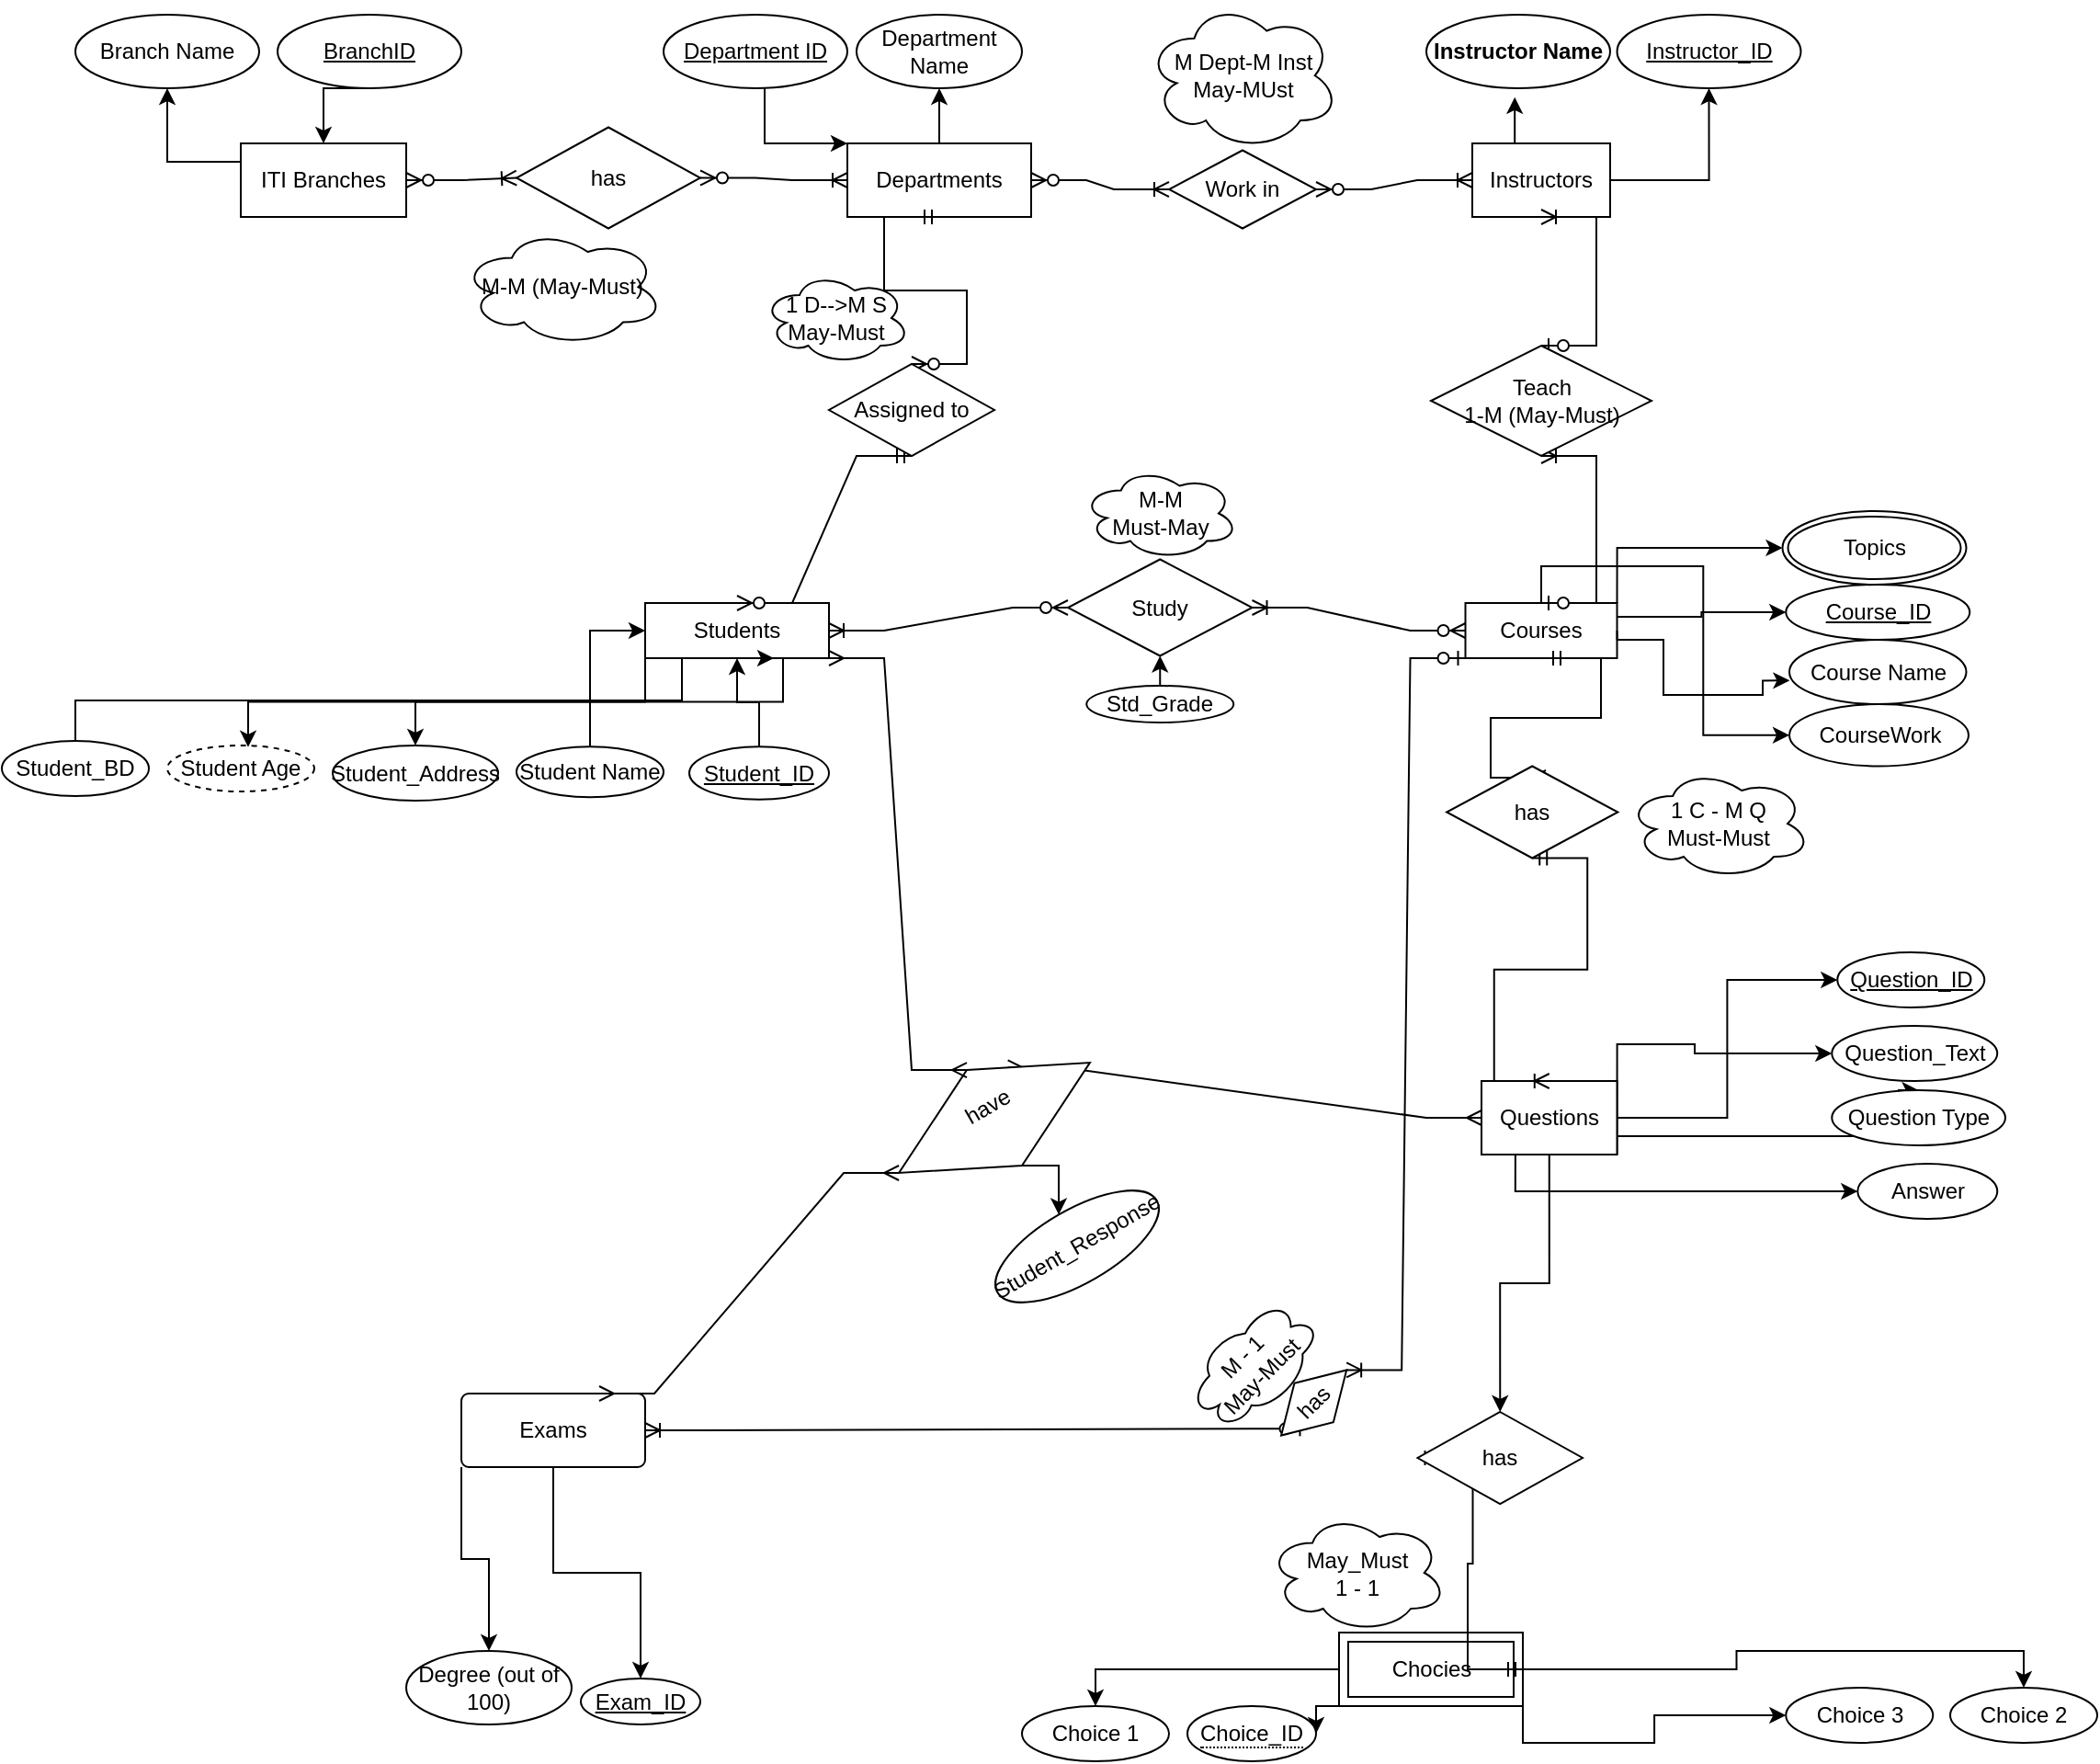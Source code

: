 <mxfile version="23.1.5" type="device">
  <diagram id="C5RBs43oDa-KdzZeNtuy" name="Page-1">
    <mxGraphModel dx="1969" dy="993" grid="1" gridSize="10" guides="1" tooltips="1" connect="1" arrows="1" fold="1" page="1" pageScale="1" pageWidth="827" pageHeight="1169" math="0" shadow="0">
      <root>
        <mxCell id="WIyWlLk6GJQsqaUBKTNV-0" />
        <mxCell id="WIyWlLk6GJQsqaUBKTNV-1" parent="WIyWlLk6GJQsqaUBKTNV-0" />
        <mxCell id="fqRmJWQtiJOdLbfQ_6kI-15" style="edgeStyle=orthogonalEdgeStyle;rounded=0;orthogonalLoop=1;jettySize=auto;html=1;exitX=0;exitY=0.25;exitDx=0;exitDy=0;entryX=0.5;entryY=1;entryDx=0;entryDy=0;" parent="WIyWlLk6GJQsqaUBKTNV-1" source="fqRmJWQtiJOdLbfQ_6kI-0" target="fqRmJWQtiJOdLbfQ_6kI-10" edge="1">
          <mxGeometry relative="1" as="geometry" />
        </mxCell>
        <mxCell id="fqRmJWQtiJOdLbfQ_6kI-0" value="ITI Branches" style="whiteSpace=wrap;html=1;align=center;" parent="WIyWlLk6GJQsqaUBKTNV-1" vertex="1">
          <mxGeometry x="130" y="280" width="90" height="40" as="geometry" />
        </mxCell>
        <mxCell id="fqRmJWQtiJOdLbfQ_6kI-41" style="edgeStyle=orthogonalEdgeStyle;rounded=0;orthogonalLoop=1;jettySize=auto;html=1;exitX=1;exitY=0.5;exitDx=0;exitDy=0;entryX=0.5;entryY=1;entryDx=0;entryDy=0;" parent="WIyWlLk6GJQsqaUBKTNV-1" source="fqRmJWQtiJOdLbfQ_6kI-2" target="fqRmJWQtiJOdLbfQ_6kI-35" edge="1">
          <mxGeometry relative="1" as="geometry" />
        </mxCell>
        <mxCell id="fqRmJWQtiJOdLbfQ_6kI-2" value="Instructors" style="whiteSpace=wrap;html=1;align=center;" parent="WIyWlLk6GJQsqaUBKTNV-1" vertex="1">
          <mxGeometry x="800" y="280" width="75" height="40" as="geometry" />
        </mxCell>
        <mxCell id="yrRRdTn7mloh2SaLwdPU-28" style="edgeStyle=orthogonalEdgeStyle;rounded=0;orthogonalLoop=1;jettySize=auto;html=1;exitX=0;exitY=1;exitDx=0;exitDy=0;entryX=0.5;entryY=0;entryDx=0;entryDy=0;" parent="WIyWlLk6GJQsqaUBKTNV-1" source="fqRmJWQtiJOdLbfQ_6kI-3" target="yrRRdTn7mloh2SaLwdPU-26" edge="1">
          <mxGeometry relative="1" as="geometry" />
        </mxCell>
        <mxCell id="fqRmJWQtiJOdLbfQ_6kI-3" value="Students" style="whiteSpace=wrap;html=1;align=center;" parent="WIyWlLk6GJQsqaUBKTNV-1" vertex="1">
          <mxGeometry x="350" y="530" width="100" height="30" as="geometry" />
        </mxCell>
        <mxCell id="fqRmJWQtiJOdLbfQ_6kI-19" style="edgeStyle=orthogonalEdgeStyle;rounded=0;orthogonalLoop=1;jettySize=auto;html=1;exitX=0.5;exitY=0;exitDx=0;exitDy=0;entryX=0.5;entryY=1;entryDx=0;entryDy=0;" parent="WIyWlLk6GJQsqaUBKTNV-1" source="fqRmJWQtiJOdLbfQ_6kI-4" target="fqRmJWQtiJOdLbfQ_6kI-7" edge="1">
          <mxGeometry relative="1" as="geometry" />
        </mxCell>
        <mxCell id="fqRmJWQtiJOdLbfQ_6kI-4" value="Departments" style="whiteSpace=wrap;html=1;align=center;" parent="WIyWlLk6GJQsqaUBKTNV-1" vertex="1">
          <mxGeometry x="460" y="280" width="100" height="40" as="geometry" />
        </mxCell>
        <mxCell id="yrRRdTn7mloh2SaLwdPU-29" style="edgeStyle=orthogonalEdgeStyle;rounded=0;orthogonalLoop=1;jettySize=auto;html=1;exitX=0.5;exitY=1;exitDx=0;exitDy=0;entryX=0.5;entryY=0;entryDx=0;entryDy=0;" parent="WIyWlLk6GJQsqaUBKTNV-1" source="fqRmJWQtiJOdLbfQ_6kI-5" target="fqRmJWQtiJOdLbfQ_6kI-0" edge="1">
          <mxGeometry relative="1" as="geometry" />
        </mxCell>
        <mxCell id="fqRmJWQtiJOdLbfQ_6kI-5" value="BranchID" style="ellipse;whiteSpace=wrap;html=1;align=center;fontStyle=4;" parent="WIyWlLk6GJQsqaUBKTNV-1" vertex="1">
          <mxGeometry x="150" y="210" width="100" height="40" as="geometry" />
        </mxCell>
        <mxCell id="fqRmJWQtiJOdLbfQ_6kI-7" value="Department Name" style="ellipse;whiteSpace=wrap;html=1;align=center;" parent="WIyWlLk6GJQsqaUBKTNV-1" vertex="1">
          <mxGeometry x="465" y="210" width="90" height="40" as="geometry" />
        </mxCell>
        <mxCell id="fqRmJWQtiJOdLbfQ_6kI-10" value="Branch Name" style="ellipse;whiteSpace=wrap;html=1;align=center;" parent="WIyWlLk6GJQsqaUBKTNV-1" vertex="1">
          <mxGeometry x="40" y="210" width="100" height="40" as="geometry" />
        </mxCell>
        <mxCell id="fqRmJWQtiJOdLbfQ_6kI-24" value="" style="edgeStyle=orthogonalEdgeStyle;rounded=0;orthogonalLoop=1;jettySize=auto;html=1;" parent="WIyWlLk6GJQsqaUBKTNV-1" source="fqRmJWQtiJOdLbfQ_6kI-22" target="fqRmJWQtiJOdLbfQ_6kI-4" edge="1">
          <mxGeometry relative="1" as="geometry">
            <Array as="points">
              <mxPoint x="415" y="280" />
            </Array>
          </mxGeometry>
        </mxCell>
        <mxCell id="fqRmJWQtiJOdLbfQ_6kI-22" value="Department ID" style="ellipse;whiteSpace=wrap;html=1;align=center;fontStyle=4;" parent="WIyWlLk6GJQsqaUBKTNV-1" vertex="1">
          <mxGeometry x="360" y="210" width="100" height="40" as="geometry" />
        </mxCell>
        <mxCell id="fqRmJWQtiJOdLbfQ_6kI-33" value="" style="edgeStyle=entityRelationEdgeStyle;fontSize=12;html=1;endArrow=ERoneToMany;startArrow=ERzeroToMany;rounded=0;entryX=0;entryY=0.5;entryDx=0;entryDy=0;exitX=1;exitY=0.5;exitDx=0;exitDy=0;" parent="WIyWlLk6GJQsqaUBKTNV-1" source="fqRmJWQtiJOdLbfQ_6kI-31" target="fqRmJWQtiJOdLbfQ_6kI-4" edge="1">
          <mxGeometry width="100" height="100" relative="1" as="geometry">
            <mxPoint x="230" y="340" as="sourcePoint" />
            <mxPoint x="330" y="240" as="targetPoint" />
            <Array as="points">
              <mxPoint x="240" y="290" />
              <mxPoint x="260" y="280" />
              <mxPoint x="330" y="270" />
              <mxPoint x="280" y="260" />
            </Array>
          </mxGeometry>
        </mxCell>
        <mxCell id="fqRmJWQtiJOdLbfQ_6kI-34" value="" style="edgeStyle=entityRelationEdgeStyle;fontSize=12;html=1;endArrow=ERoneToMany;startArrow=ERzeroToMany;rounded=0;entryX=0;entryY=0.5;entryDx=0;entryDy=0;exitX=1;exitY=0.5;exitDx=0;exitDy=0;" parent="WIyWlLk6GJQsqaUBKTNV-1" source="fqRmJWQtiJOdLbfQ_6kI-0" target="fqRmJWQtiJOdLbfQ_6kI-31" edge="1">
          <mxGeometry width="100" height="100" relative="1" as="geometry">
            <mxPoint x="220" y="300" as="sourcePoint" />
            <mxPoint x="460" y="300" as="targetPoint" />
            <Array as="points" />
          </mxGeometry>
        </mxCell>
        <mxCell id="fqRmJWQtiJOdLbfQ_6kI-31" value="has" style="shape=rhombus;perimeter=rhombusPerimeter;whiteSpace=wrap;html=1;align=center;" parent="WIyWlLk6GJQsqaUBKTNV-1" vertex="1">
          <mxGeometry x="280" y="271.25" width="100" height="55" as="geometry" />
        </mxCell>
        <mxCell id="fqRmJWQtiJOdLbfQ_6kI-35" value="Instructor_ID" style="ellipse;whiteSpace=wrap;html=1;align=center;fontStyle=4;" parent="WIyWlLk6GJQsqaUBKTNV-1" vertex="1">
          <mxGeometry x="878.75" y="210" width="100" height="40" as="geometry" />
        </mxCell>
        <mxCell id="fqRmJWQtiJOdLbfQ_6kI-39" value="Instructor Name" style="ellipse;whiteSpace=wrap;html=1;align=center;fontStyle=1" parent="WIyWlLk6GJQsqaUBKTNV-1" vertex="1">
          <mxGeometry x="775" y="210" width="100" height="40" as="geometry" />
        </mxCell>
        <mxCell id="fqRmJWQtiJOdLbfQ_6kI-40" style="edgeStyle=orthogonalEdgeStyle;rounded=0;orthogonalLoop=1;jettySize=auto;html=1;exitX=0.5;exitY=0;exitDx=0;exitDy=0;entryX=0.481;entryY=1.122;entryDx=0;entryDy=0;entryPerimeter=0;" parent="WIyWlLk6GJQsqaUBKTNV-1" source="fqRmJWQtiJOdLbfQ_6kI-2" target="fqRmJWQtiJOdLbfQ_6kI-39" edge="1">
          <mxGeometry relative="1" as="geometry" />
        </mxCell>
        <mxCell id="fqRmJWQtiJOdLbfQ_6kI-114" style="edgeStyle=orthogonalEdgeStyle;rounded=0;orthogonalLoop=1;jettySize=auto;html=1;exitX=1;exitY=0.25;exitDx=0;exitDy=0;entryX=0;entryY=0.5;entryDx=0;entryDy=0;" parent="WIyWlLk6GJQsqaUBKTNV-1" source="fqRmJWQtiJOdLbfQ_6kI-48" target="fqRmJWQtiJOdLbfQ_6kI-49" edge="1">
          <mxGeometry relative="1" as="geometry" />
        </mxCell>
        <mxCell id="yrRRdTn7mloh2SaLwdPU-23" style="edgeStyle=orthogonalEdgeStyle;rounded=0;orthogonalLoop=1;jettySize=auto;html=1;exitX=1;exitY=0;exitDx=0;exitDy=0;entryX=0;entryY=0.5;entryDx=0;entryDy=0;" parent="WIyWlLk6GJQsqaUBKTNV-1" source="fqRmJWQtiJOdLbfQ_6kI-48" target="yrRRdTn7mloh2SaLwdPU-22" edge="1">
          <mxGeometry relative="1" as="geometry" />
        </mxCell>
        <mxCell id="yrRRdTn7mloh2SaLwdPU-65" style="edgeStyle=orthogonalEdgeStyle;rounded=0;orthogonalLoop=1;jettySize=auto;html=1;exitX=0.5;exitY=0;exitDx=0;exitDy=0;entryX=0;entryY=0.5;entryDx=0;entryDy=0;" parent="WIyWlLk6GJQsqaUBKTNV-1" source="fqRmJWQtiJOdLbfQ_6kI-48" target="yrRRdTn7mloh2SaLwdPU-64" edge="1">
          <mxGeometry relative="1" as="geometry" />
        </mxCell>
        <mxCell id="fqRmJWQtiJOdLbfQ_6kI-48" value="Courses" style="whiteSpace=wrap;html=1;align=center;" parent="WIyWlLk6GJQsqaUBKTNV-1" vertex="1">
          <mxGeometry x="796.25" y="530" width="82.5" height="30" as="geometry" />
        </mxCell>
        <mxCell id="fqRmJWQtiJOdLbfQ_6kI-49" value="Course_ID" style="ellipse;whiteSpace=wrap;html=1;align=center;fontStyle=4;" parent="WIyWlLk6GJQsqaUBKTNV-1" vertex="1">
          <mxGeometry x="970.63" y="520" width="100" height="30" as="geometry" />
        </mxCell>
        <mxCell id="fqRmJWQtiJOdLbfQ_6kI-52" value="Course Name" style="ellipse;whiteSpace=wrap;html=1;align=center;" parent="WIyWlLk6GJQsqaUBKTNV-1" vertex="1">
          <mxGeometry x="972.5" y="550" width="96.25" height="35" as="geometry" />
        </mxCell>
        <mxCell id="fqRmJWQtiJOdLbfQ_6kI-56" style="edgeStyle=orthogonalEdgeStyle;rounded=0;orthogonalLoop=1;jettySize=auto;html=1;exitX=1;exitY=0.5;exitDx=0;exitDy=0;entryX=0.002;entryY=0.633;entryDx=0;entryDy=0;entryPerimeter=0;" parent="WIyWlLk6GJQsqaUBKTNV-1" source="fqRmJWQtiJOdLbfQ_6kI-48" target="fqRmJWQtiJOdLbfQ_6kI-52" edge="1">
          <mxGeometry relative="1" as="geometry">
            <Array as="points">
              <mxPoint x="879" y="550" />
              <mxPoint x="904" y="550" />
              <mxPoint x="904" y="580" />
              <mxPoint x="958" y="580" />
            </Array>
          </mxGeometry>
        </mxCell>
        <mxCell id="fqRmJWQtiJOdLbfQ_6kI-59" value="" style="edgeStyle=entityRelationEdgeStyle;fontSize=12;html=1;endArrow=ERoneToMany;startArrow=ERzeroToOne;rounded=0;exitX=0.5;exitY=0;exitDx=0;exitDy=0;entryX=0.5;entryY=1;entryDx=0;entryDy=0;" parent="WIyWlLk6GJQsqaUBKTNV-1" source="fqRmJWQtiJOdLbfQ_6kI-55" target="fqRmJWQtiJOdLbfQ_6kI-2" edge="1">
          <mxGeometry width="100" height="100" relative="1" as="geometry">
            <mxPoint x="775" y="470" as="sourcePoint" />
            <mxPoint x="870" y="370" as="targetPoint" />
            <Array as="points">
              <mxPoint x="830" y="360" />
            </Array>
          </mxGeometry>
        </mxCell>
        <mxCell id="fqRmJWQtiJOdLbfQ_6kI-60" value="" style="edgeStyle=entityRelationEdgeStyle;fontSize=12;html=1;endArrow=ERoneToMany;startArrow=ERzeroToOne;rounded=0;exitX=0.5;exitY=0;exitDx=0;exitDy=0;entryX=0.5;entryY=1;entryDx=0;entryDy=0;" parent="WIyWlLk6GJQsqaUBKTNV-1" source="fqRmJWQtiJOdLbfQ_6kI-48" target="fqRmJWQtiJOdLbfQ_6kI-55" edge="1">
          <mxGeometry width="100" height="100" relative="1" as="geometry">
            <mxPoint x="842.627" y="515.92" as="sourcePoint" />
            <mxPoint x="852.38" y="450" as="targetPoint" />
            <Array as="points">
              <mxPoint x="1089.88" y="410" />
            </Array>
          </mxGeometry>
        </mxCell>
        <mxCell id="fqRmJWQtiJOdLbfQ_6kI-55" value="Teach&lt;br&gt;1-M (May-Must)" style="shape=rhombus;perimeter=rhombusPerimeter;whiteSpace=wrap;html=1;align=center;" parent="WIyWlLk6GJQsqaUBKTNV-1" vertex="1">
          <mxGeometry x="777.5" y="390" width="120" height="60" as="geometry" />
        </mxCell>
        <mxCell id="fqRmJWQtiJOdLbfQ_6kI-62" style="edgeStyle=orthogonalEdgeStyle;rounded=0;orthogonalLoop=1;jettySize=auto;html=1;exitX=0.5;exitY=0;exitDx=0;exitDy=0;entryX=0.5;entryY=1;entryDx=0;entryDy=0;" parent="WIyWlLk6GJQsqaUBKTNV-1" source="fqRmJWQtiJOdLbfQ_6kI-61" target="fqRmJWQtiJOdLbfQ_6kI-3" edge="1">
          <mxGeometry relative="1" as="geometry" />
        </mxCell>
        <mxCell id="fqRmJWQtiJOdLbfQ_6kI-61" value="Student_ID" style="ellipse;whiteSpace=wrap;html=1;align=center;fontStyle=4;" parent="WIyWlLk6GJQsqaUBKTNV-1" vertex="1">
          <mxGeometry x="374" y="608.13" width="76" height="28.75" as="geometry" />
        </mxCell>
        <mxCell id="fqRmJWQtiJOdLbfQ_6kI-65" style="edgeStyle=orthogonalEdgeStyle;rounded=0;orthogonalLoop=1;jettySize=auto;html=1;exitX=0.5;exitY=0;exitDx=0;exitDy=0;entryX=0;entryY=0.5;entryDx=0;entryDy=0;" parent="WIyWlLk6GJQsqaUBKTNV-1" source="fqRmJWQtiJOdLbfQ_6kI-63" target="fqRmJWQtiJOdLbfQ_6kI-3" edge="1">
          <mxGeometry relative="1" as="geometry" />
        </mxCell>
        <mxCell id="fqRmJWQtiJOdLbfQ_6kI-63" value="Student Name" style="ellipse;whiteSpace=wrap;html=1;align=center;" parent="WIyWlLk6GJQsqaUBKTNV-1" vertex="1">
          <mxGeometry x="280" y="608.13" width="80" height="27.5" as="geometry" />
        </mxCell>
        <mxCell id="fqRmJWQtiJOdLbfQ_6kI-68" value="Student Age" style="ellipse;whiteSpace=wrap;html=1;align=center;dashed=1;" parent="WIyWlLk6GJQsqaUBKTNV-1" vertex="1">
          <mxGeometry x="90" y="607.5" width="80" height="25" as="geometry" />
        </mxCell>
        <mxCell id="fqRmJWQtiJOdLbfQ_6kI-75" value="M Dept-M Inst&lt;br&gt;May-MUst" style="ellipse;shape=cloud;whiteSpace=wrap;html=1;align=center;" parent="WIyWlLk6GJQsqaUBKTNV-1" vertex="1">
          <mxGeometry x="622.5" y="202.5" width="105" height="81.25" as="geometry" />
        </mxCell>
        <mxCell id="fqRmJWQtiJOdLbfQ_6kI-76" value="" style="edgeStyle=entityRelationEdgeStyle;fontSize=12;html=1;endArrow=ERoneToMany;startArrow=ERzeroToMany;rounded=0;entryX=1;entryY=0.5;entryDx=0;entryDy=0;exitX=0;exitY=0.5;exitDx=0;exitDy=0;" parent="WIyWlLk6GJQsqaUBKTNV-1" source="fqRmJWQtiJOdLbfQ_6kI-70" target="fqRmJWQtiJOdLbfQ_6kI-3" edge="1">
          <mxGeometry width="100" height="100" relative="1" as="geometry">
            <mxPoint x="760" y="540" as="sourcePoint" />
            <mxPoint x="740" y="470" as="targetPoint" />
          </mxGeometry>
        </mxCell>
        <mxCell id="fqRmJWQtiJOdLbfQ_6kI-77" value="M-M&lt;br&gt;Must-May" style="ellipse;shape=cloud;whiteSpace=wrap;html=1;align=center;" parent="WIyWlLk6GJQsqaUBKTNV-1" vertex="1">
          <mxGeometry x="587.63" y="456.25" width="85" height="50" as="geometry" />
        </mxCell>
        <mxCell id="fqRmJWQtiJOdLbfQ_6kI-79" value="" style="edgeStyle=entityRelationEdgeStyle;fontSize=12;html=1;endArrow=ERzeroToMany;startArrow=ERmandOne;rounded=0;entryX=0.5;entryY=0;entryDx=0;entryDy=0;exitX=0.5;exitY=1;exitDx=0;exitDy=0;" parent="WIyWlLk6GJQsqaUBKTNV-1" source="fqRmJWQtiJOdLbfQ_6kI-78" target="fqRmJWQtiJOdLbfQ_6kI-3" edge="1">
          <mxGeometry width="100" height="100" relative="1" as="geometry">
            <mxPoint x="460" y="362.5" as="sourcePoint" />
            <mxPoint x="535.0" y="572.5" as="targetPoint" />
          </mxGeometry>
        </mxCell>
        <mxCell id="fqRmJWQtiJOdLbfQ_6kI-80" value="" style="edgeStyle=entityRelationEdgeStyle;fontSize=12;html=1;endArrow=ERzeroToMany;startArrow=ERmandOne;rounded=0;entryX=0.5;entryY=0;entryDx=0;entryDy=0;exitX=0.5;exitY=1;exitDx=0;exitDy=0;" parent="WIyWlLk6GJQsqaUBKTNV-1" source="fqRmJWQtiJOdLbfQ_6kI-4" target="fqRmJWQtiJOdLbfQ_6kI-78" edge="1">
          <mxGeometry width="100" height="100" relative="1" as="geometry">
            <mxPoint x="510" y="320" as="sourcePoint" />
            <mxPoint x="480" y="530" as="targetPoint" />
          </mxGeometry>
        </mxCell>
        <mxCell id="fqRmJWQtiJOdLbfQ_6kI-78" value="Assigned to" style="shape=rhombus;perimeter=rhombusPerimeter;whiteSpace=wrap;html=1;align=center;direction=east;" parent="WIyWlLk6GJQsqaUBKTNV-1" vertex="1">
          <mxGeometry x="450" y="400" width="90" height="50" as="geometry" />
        </mxCell>
        <mxCell id="fqRmJWQtiJOdLbfQ_6kI-81" value="1 D--&amp;gt;M S&lt;br&gt;May-Must" style="ellipse;shape=cloud;whiteSpace=wrap;html=1;align=center;" parent="WIyWlLk6GJQsqaUBKTNV-1" vertex="1">
          <mxGeometry x="414" y="350" width="80" height="50" as="geometry" />
        </mxCell>
        <mxCell id="fqRmJWQtiJOdLbfQ_6kI-82" style="edgeStyle=orthogonalEdgeStyle;rounded=0;orthogonalLoop=1;jettySize=auto;html=1;exitX=0.75;exitY=1;exitDx=0;exitDy=0;entryX=0.55;entryY=0.036;entryDx=0;entryDy=0;entryPerimeter=0;" parent="WIyWlLk6GJQsqaUBKTNV-1" source="fqRmJWQtiJOdLbfQ_6kI-3" target="fqRmJWQtiJOdLbfQ_6kI-68" edge="1">
          <mxGeometry relative="1" as="geometry" />
        </mxCell>
        <mxCell id="fqRmJWQtiJOdLbfQ_6kI-90" style="edgeStyle=orthogonalEdgeStyle;rounded=0;orthogonalLoop=1;jettySize=auto;html=1;exitX=1;exitY=0.5;exitDx=0;exitDy=0;entryX=0;entryY=0.5;entryDx=0;entryDy=0;" parent="WIyWlLk6GJQsqaUBKTNV-1" source="fqRmJWQtiJOdLbfQ_6kI-87" target="fqRmJWQtiJOdLbfQ_6kI-88" edge="1">
          <mxGeometry relative="1" as="geometry" />
        </mxCell>
        <mxCell id="fqRmJWQtiJOdLbfQ_6kI-92" style="edgeStyle=orthogonalEdgeStyle;rounded=0;orthogonalLoop=1;jettySize=auto;html=1;exitX=1;exitY=1;exitDx=0;exitDy=0;entryX=0;entryY=0.5;entryDx=0;entryDy=0;" parent="WIyWlLk6GJQsqaUBKTNV-1" source="fqRmJWQtiJOdLbfQ_6kI-87" target="fqRmJWQtiJOdLbfQ_6kI-91" edge="1">
          <mxGeometry relative="1" as="geometry">
            <Array as="points">
              <mxPoint x="921" y="770" />
              <mxPoint x="921" y="775" />
            </Array>
          </mxGeometry>
        </mxCell>
        <mxCell id="fqRmJWQtiJOdLbfQ_6kI-94" style="edgeStyle=orthogonalEdgeStyle;rounded=0;orthogonalLoop=1;jettySize=auto;html=1;exitX=0.5;exitY=1;exitDx=0;exitDy=0;entryX=0.5;entryY=0;entryDx=0;entryDy=0;" parent="WIyWlLk6GJQsqaUBKTNV-1" source="fqRmJWQtiJOdLbfQ_6kI-87" target="fqRmJWQtiJOdLbfQ_6kI-93" edge="1">
          <mxGeometry relative="1" as="geometry">
            <Array as="points">
              <mxPoint x="842" y="790" />
              <mxPoint x="837" y="790" />
              <mxPoint x="837" y="820" />
              <mxPoint x="1020" y="820" />
              <mxPoint x="1020" y="800" />
              <mxPoint x="1032" y="800" />
            </Array>
          </mxGeometry>
        </mxCell>
        <mxCell id="yrRRdTn7mloh2SaLwdPU-13" style="edgeStyle=orthogonalEdgeStyle;rounded=0;orthogonalLoop=1;jettySize=auto;html=1;exitX=0.25;exitY=1;exitDx=0;exitDy=0;entryX=0;entryY=0.5;entryDx=0;entryDy=0;" parent="WIyWlLk6GJQsqaUBKTNV-1" source="fqRmJWQtiJOdLbfQ_6kI-87" target="fqRmJWQtiJOdLbfQ_6kI-112" edge="1">
          <mxGeometry relative="1" as="geometry" />
        </mxCell>
        <mxCell id="VparaJbnwcE0uKCTUJk4-4" style="edgeStyle=orthogonalEdgeStyle;rounded=0;orthogonalLoop=1;jettySize=auto;html=1;exitX=0.5;exitY=1;exitDx=0;exitDy=0;entryX=0.5;entryY=0;entryDx=0;entryDy=0;" parent="WIyWlLk6GJQsqaUBKTNV-1" source="fqRmJWQtiJOdLbfQ_6kI-87" target="yrRRdTn7mloh2SaLwdPU-11" edge="1">
          <mxGeometry relative="1" as="geometry" />
        </mxCell>
        <mxCell id="fqRmJWQtiJOdLbfQ_6kI-87" value="Questions" style="whiteSpace=wrap;html=1;align=center;" parent="WIyWlLk6GJQsqaUBKTNV-1" vertex="1">
          <mxGeometry x="805" y="790" width="73.75" height="40" as="geometry" />
        </mxCell>
        <mxCell id="fqRmJWQtiJOdLbfQ_6kI-88" value="Question_ID" style="ellipse;whiteSpace=wrap;html=1;align=center;fontStyle=4;" parent="WIyWlLk6GJQsqaUBKTNV-1" vertex="1">
          <mxGeometry x="998.63" y="720" width="80" height="30" as="geometry" />
        </mxCell>
        <mxCell id="fqRmJWQtiJOdLbfQ_6kI-91" value="Question_Text" style="ellipse;whiteSpace=wrap;html=1;align=center;" parent="WIyWlLk6GJQsqaUBKTNV-1" vertex="1">
          <mxGeometry x="995.63" y="760" width="90" height="30" as="geometry" />
        </mxCell>
        <mxCell id="fqRmJWQtiJOdLbfQ_6kI-93" value="Question Type" style="ellipse;whiteSpace=wrap;html=1;align=center;" parent="WIyWlLk6GJQsqaUBKTNV-1" vertex="1">
          <mxGeometry x="995.63" y="795" width="94.37" height="30" as="geometry" />
        </mxCell>
        <mxCell id="yrRRdTn7mloh2SaLwdPU-45" style="edgeStyle=orthogonalEdgeStyle;rounded=0;orthogonalLoop=1;jettySize=auto;html=1;exitX=0.5;exitY=0;exitDx=0;exitDy=0;entryX=0.5;entryY=1;entryDx=0;entryDy=0;" parent="WIyWlLk6GJQsqaUBKTNV-1" source="fqRmJWQtiJOdLbfQ_6kI-106" target="fqRmJWQtiJOdLbfQ_6kI-70" edge="1">
          <mxGeometry relative="1" as="geometry" />
        </mxCell>
        <mxCell id="fqRmJWQtiJOdLbfQ_6kI-106" value="Std_Grade" style="ellipse;whiteSpace=wrap;html=1;align=center;" parent="WIyWlLk6GJQsqaUBKTNV-1" vertex="1">
          <mxGeometry x="590.13" y="575" width="80" height="20" as="geometry" />
        </mxCell>
        <mxCell id="fqRmJWQtiJOdLbfQ_6kI-109" value="" style="edgeStyle=entityRelationEdgeStyle;fontSize=12;html=1;endArrow=ERoneToMany;startArrow=ERmandOne;rounded=0;entryX=0.5;entryY=0;entryDx=0;entryDy=0;exitX=0.5;exitY=1;exitDx=0;exitDy=0;" parent="WIyWlLk6GJQsqaUBKTNV-1" source="fqRmJWQtiJOdLbfQ_6kI-105" target="fqRmJWQtiJOdLbfQ_6kI-87" edge="1">
          <mxGeometry width="100" height="100" relative="1" as="geometry">
            <mxPoint x="780" y="690" as="sourcePoint" />
            <mxPoint x="880" y="590" as="targetPoint" />
            <Array as="points">
              <mxPoint x="838" y="760" />
              <mxPoint x="838" y="760" />
            </Array>
          </mxGeometry>
        </mxCell>
        <mxCell id="fqRmJWQtiJOdLbfQ_6kI-110" value="" style="edgeStyle=entityRelationEdgeStyle;fontSize=12;html=1;endArrow=ERoneToMany;startArrow=ERmandOne;rounded=0;entryX=0.5;entryY=0;entryDx=0;entryDy=0;exitX=0.5;exitY=1;exitDx=0;exitDy=0;" parent="WIyWlLk6GJQsqaUBKTNV-1" edge="1">
          <mxGeometry width="100" height="100" relative="1" as="geometry">
            <mxPoint x="840" y="560" as="sourcePoint" />
            <mxPoint x="840" y="625" as="targetPoint" />
            <Array as="points">
              <mxPoint x="830" y="580" />
              <mxPoint x="840" y="610" />
            </Array>
          </mxGeometry>
        </mxCell>
        <mxCell id="fqRmJWQtiJOdLbfQ_6kI-105" value="has" style="shape=rhombus;perimeter=rhombusPerimeter;whiteSpace=wrap;html=1;align=center;" parent="WIyWlLk6GJQsqaUBKTNV-1" vertex="1">
          <mxGeometry x="786.06" y="618.75" width="93.12" height="50" as="geometry" />
        </mxCell>
        <mxCell id="fqRmJWQtiJOdLbfQ_6kI-111" value="1 C - M Q&lt;br&gt;Must-Must" style="ellipse;shape=cloud;whiteSpace=wrap;html=1;align=center;" parent="WIyWlLk6GJQsqaUBKTNV-1" vertex="1">
          <mxGeometry x="884.06" y="620" width="100" height="60" as="geometry" />
        </mxCell>
        <mxCell id="fqRmJWQtiJOdLbfQ_6kI-112" value="Answer" style="ellipse;whiteSpace=wrap;html=1;align=center;" parent="WIyWlLk6GJQsqaUBKTNV-1" vertex="1">
          <mxGeometry x="1009.63" y="835" width="76" height="30" as="geometry" />
        </mxCell>
        <mxCell id="VparaJbnwcE0uKCTUJk4-0" style="edgeStyle=orthogonalEdgeStyle;rounded=0;orthogonalLoop=1;jettySize=auto;html=1;exitX=0;exitY=1;exitDx=0;exitDy=0;entryX=1;entryY=0.5;entryDx=0;entryDy=0;" parent="WIyWlLk6GJQsqaUBKTNV-1" source="yrRRdTn7mloh2SaLwdPU-3" target="yrRRdTn7mloh2SaLwdPU-14" edge="1">
          <mxGeometry relative="1" as="geometry" />
        </mxCell>
        <mxCell id="VparaJbnwcE0uKCTUJk4-1" style="edgeStyle=orthogonalEdgeStyle;rounded=0;orthogonalLoop=1;jettySize=auto;html=1;exitX=0;exitY=0.5;exitDx=0;exitDy=0;entryX=0.5;entryY=0;entryDx=0;entryDy=0;" parent="WIyWlLk6GJQsqaUBKTNV-1" source="yrRRdTn7mloh2SaLwdPU-3" target="yrRRdTn7mloh2SaLwdPU-4" edge="1">
          <mxGeometry relative="1" as="geometry" />
        </mxCell>
        <mxCell id="VparaJbnwcE0uKCTUJk4-2" style="edgeStyle=orthogonalEdgeStyle;rounded=0;orthogonalLoop=1;jettySize=auto;html=1;exitX=1;exitY=1;exitDx=0;exitDy=0;entryX=0;entryY=0.5;entryDx=0;entryDy=0;" parent="WIyWlLk6GJQsqaUBKTNV-1" source="yrRRdTn7mloh2SaLwdPU-3" target="yrRRdTn7mloh2SaLwdPU-5" edge="1">
          <mxGeometry relative="1" as="geometry" />
        </mxCell>
        <mxCell id="VparaJbnwcE0uKCTUJk4-3" style="edgeStyle=orthogonalEdgeStyle;rounded=0;orthogonalLoop=1;jettySize=auto;html=1;exitX=1;exitY=0.5;exitDx=0;exitDy=0;entryX=0.5;entryY=0;entryDx=0;entryDy=0;" parent="WIyWlLk6GJQsqaUBKTNV-1" source="yrRRdTn7mloh2SaLwdPU-3" target="yrRRdTn7mloh2SaLwdPU-6" edge="1">
          <mxGeometry relative="1" as="geometry" />
        </mxCell>
        <mxCell id="yrRRdTn7mloh2SaLwdPU-3" value="Chocies" style="shape=ext;margin=3;double=1;whiteSpace=wrap;html=1;align=center;" parent="WIyWlLk6GJQsqaUBKTNV-1" vertex="1">
          <mxGeometry x="727.5" y="1090" width="100" height="40" as="geometry" />
        </mxCell>
        <mxCell id="yrRRdTn7mloh2SaLwdPU-4" value="Choice 1" style="ellipse;whiteSpace=wrap;html=1;align=center;" parent="WIyWlLk6GJQsqaUBKTNV-1" vertex="1">
          <mxGeometry x="555" y="1130" width="80" height="30" as="geometry" />
        </mxCell>
        <mxCell id="yrRRdTn7mloh2SaLwdPU-5" value="Choice 3" style="ellipse;whiteSpace=wrap;html=1;align=center;" parent="WIyWlLk6GJQsqaUBKTNV-1" vertex="1">
          <mxGeometry x="970.63" y="1120" width="80" height="30" as="geometry" />
        </mxCell>
        <mxCell id="yrRRdTn7mloh2SaLwdPU-6" value="Choice 2" style="ellipse;whiteSpace=wrap;html=1;align=center;" parent="WIyWlLk6GJQsqaUBKTNV-1" vertex="1">
          <mxGeometry x="1060" y="1120" width="80" height="30" as="geometry" />
        </mxCell>
        <mxCell id="yrRRdTn7mloh2SaLwdPU-14" value="&lt;span style=&quot;border-bottom: 1px dotted&quot;&gt;Choice_ID&lt;/span&gt;" style="ellipse;whiteSpace=wrap;html=1;align=center;" parent="WIyWlLk6GJQsqaUBKTNV-1" vertex="1">
          <mxGeometry x="645" y="1130" width="70" height="30" as="geometry" />
        </mxCell>
        <mxCell id="yrRRdTn7mloh2SaLwdPU-17" value="May_Must&lt;br&gt;1 - 1" style="ellipse;shape=cloud;whiteSpace=wrap;html=1;align=center;" parent="WIyWlLk6GJQsqaUBKTNV-1" vertex="1">
          <mxGeometry x="688.69" y="1025" width="97.37" height="65" as="geometry" />
        </mxCell>
        <mxCell id="yrRRdTn7mloh2SaLwdPU-19" value="" style="edgeStyle=entityRelationEdgeStyle;fontSize=12;html=1;endArrow=ERzeroToOne;startArrow=ERmandOne;rounded=0;exitX=1;exitY=0.5;exitDx=0;exitDy=0;entryX=0;entryY=0.5;entryDx=0;entryDy=0;" parent="WIyWlLk6GJQsqaUBKTNV-1" source="yrRRdTn7mloh2SaLwdPU-3" target="yrRRdTn7mloh2SaLwdPU-11" edge="1">
          <mxGeometry width="100" height="100" relative="1" as="geometry">
            <mxPoint x="514" y="745" as="sourcePoint" />
            <mxPoint x="800" y="750" as="targetPoint" />
          </mxGeometry>
        </mxCell>
        <mxCell id="yrRRdTn7mloh2SaLwdPU-11" value="has" style="shape=rhombus;perimeter=rhombusPerimeter;whiteSpace=wrap;html=1;align=center;" parent="WIyWlLk6GJQsqaUBKTNV-1" vertex="1">
          <mxGeometry x="770.25" y="970" width="89.75" height="50" as="geometry" />
        </mxCell>
        <mxCell id="yrRRdTn7mloh2SaLwdPU-22" value="Topics" style="ellipse;shape=doubleEllipse;margin=3;whiteSpace=wrap;html=1;align=center;" parent="WIyWlLk6GJQsqaUBKTNV-1" vertex="1">
          <mxGeometry x="968.75" y="480" width="100" height="40" as="geometry" />
        </mxCell>
        <mxCell id="yrRRdTn7mloh2SaLwdPU-25" style="edgeStyle=orthogonalEdgeStyle;rounded=0;orthogonalLoop=1;jettySize=auto;html=1;exitX=0.5;exitY=0;exitDx=0;exitDy=0;" parent="WIyWlLk6GJQsqaUBKTNV-1" source="yrRRdTn7mloh2SaLwdPU-24" edge="1">
          <mxGeometry relative="1" as="geometry">
            <mxPoint x="420" y="560" as="targetPoint" />
            <Array as="points">
              <mxPoint x="40" y="583" />
              <mxPoint x="370" y="583" />
              <mxPoint x="370" y="560" />
            </Array>
          </mxGeometry>
        </mxCell>
        <mxCell id="yrRRdTn7mloh2SaLwdPU-24" value="Student_BD" style="ellipse;whiteSpace=wrap;html=1;align=center;" parent="WIyWlLk6GJQsqaUBKTNV-1" vertex="1">
          <mxGeometry y="605" width="80" height="30" as="geometry" />
        </mxCell>
        <mxCell id="yrRRdTn7mloh2SaLwdPU-26" value="Student_Address" style="ellipse;whiteSpace=wrap;html=1;align=center;" parent="WIyWlLk6GJQsqaUBKTNV-1" vertex="1">
          <mxGeometry x="180" y="607.5" width="90" height="30" as="geometry" />
        </mxCell>
        <mxCell id="VparaJbnwcE0uKCTUJk4-6" style="edgeStyle=orthogonalEdgeStyle;rounded=0;orthogonalLoop=1;jettySize=auto;html=1;exitX=0;exitY=1;exitDx=0;exitDy=0;" parent="WIyWlLk6GJQsqaUBKTNV-1" source="yrRRdTn7mloh2SaLwdPU-30" target="yrRRdTn7mloh2SaLwdPU-36" edge="1">
          <mxGeometry relative="1" as="geometry" />
        </mxCell>
        <mxCell id="VparaJbnwcE0uKCTUJk4-7" style="edgeStyle=orthogonalEdgeStyle;rounded=0;orthogonalLoop=1;jettySize=auto;html=1;exitX=0.5;exitY=1;exitDx=0;exitDy=0;entryX=0.5;entryY=0;entryDx=0;entryDy=0;" parent="WIyWlLk6GJQsqaUBKTNV-1" source="yrRRdTn7mloh2SaLwdPU-30" target="yrRRdTn7mloh2SaLwdPU-33" edge="1">
          <mxGeometry relative="1" as="geometry" />
        </mxCell>
        <mxCell id="yrRRdTn7mloh2SaLwdPU-30" value="Exams" style="rounded=1;arcSize=10;whiteSpace=wrap;html=1;align=center;" parent="WIyWlLk6GJQsqaUBKTNV-1" vertex="1">
          <mxGeometry x="250" y="960" width="100" height="40" as="geometry" />
        </mxCell>
        <mxCell id="yrRRdTn7mloh2SaLwdPU-33" value="Exam_ID" style="ellipse;whiteSpace=wrap;html=1;align=center;fontStyle=4;" parent="WIyWlLk6GJQsqaUBKTNV-1" vertex="1">
          <mxGeometry x="315" y="1115" width="65" height="25" as="geometry" />
        </mxCell>
        <mxCell id="yrRRdTn7mloh2SaLwdPU-36" value="Degree (out of 100)" style="ellipse;whiteSpace=wrap;html=1;align=center;" parent="WIyWlLk6GJQsqaUBKTNV-1" vertex="1">
          <mxGeometry x="220" y="1100" width="90" height="40" as="geometry" />
        </mxCell>
        <mxCell id="yrRRdTn7mloh2SaLwdPU-41" value="" style="edgeStyle=entityRelationEdgeStyle;fontSize=12;html=1;endArrow=ERoneToMany;startArrow=ERzeroToOne;rounded=0;entryX=1;entryY=0.5;entryDx=0;entryDy=0;exitX=0;exitY=1;exitDx=0;exitDy=0;" parent="WIyWlLk6GJQsqaUBKTNV-1" source="yrRRdTn7mloh2SaLwdPU-31" target="yrRRdTn7mloh2SaLwdPU-30" edge="1">
          <mxGeometry width="100" height="100" relative="1" as="geometry">
            <mxPoint x="677.5" y="750" as="sourcePoint" />
            <mxPoint x="777.5" y="650" as="targetPoint" />
            <Array as="points" />
          </mxGeometry>
        </mxCell>
        <mxCell id="yrRRdTn7mloh2SaLwdPU-42" value="" style="edgeStyle=entityRelationEdgeStyle;fontSize=12;html=1;endArrow=ERoneToMany;startArrow=ERzeroToOne;rounded=0;entryX=1;entryY=0.5;entryDx=0;entryDy=0;exitX=0;exitY=1;exitDx=0;exitDy=0;" parent="WIyWlLk6GJQsqaUBKTNV-1" source="fqRmJWQtiJOdLbfQ_6kI-48" target="yrRRdTn7mloh2SaLwdPU-31" edge="1">
          <mxGeometry width="100" height="100" relative="1" as="geometry">
            <mxPoint x="796" y="560" as="sourcePoint" />
            <mxPoint x="630" y="695" as="targetPoint" />
            <Array as="points">
              <mxPoint x="767.5" y="730" />
            </Array>
          </mxGeometry>
        </mxCell>
        <mxCell id="yrRRdTn7mloh2SaLwdPU-31" value="has" style="shape=rhombus;perimeter=rhombusPerimeter;whiteSpace=wrap;html=1;align=center;rotation=-45;" parent="WIyWlLk6GJQsqaUBKTNV-1" vertex="1">
          <mxGeometry x="688.69" y="950" width="50.25" height="30" as="geometry" />
        </mxCell>
        <mxCell id="yrRRdTn7mloh2SaLwdPU-44" value="" style="edgeStyle=entityRelationEdgeStyle;fontSize=12;html=1;endArrow=ERoneToMany;startArrow=ERzeroToMany;rounded=0;entryX=1;entryY=0.5;entryDx=0;entryDy=0;exitX=0;exitY=0.5;exitDx=0;exitDy=0;" parent="WIyWlLk6GJQsqaUBKTNV-1" source="fqRmJWQtiJOdLbfQ_6kI-48" target="fqRmJWQtiJOdLbfQ_6kI-70" edge="1">
          <mxGeometry width="100" height="100" relative="1" as="geometry">
            <mxPoint x="796" y="545" as="sourcePoint" />
            <mxPoint x="450" y="545" as="targetPoint" />
          </mxGeometry>
        </mxCell>
        <mxCell id="fqRmJWQtiJOdLbfQ_6kI-70" value="Study" style="shape=rhombus;perimeter=rhombusPerimeter;whiteSpace=wrap;html=1;align=center;" parent="WIyWlLk6GJQsqaUBKTNV-1" vertex="1">
          <mxGeometry x="580" y="506.25" width="100.25" height="52.5" as="geometry" />
        </mxCell>
        <mxCell id="yrRRdTn7mloh2SaLwdPU-47" value="M-M (May-Must)" style="ellipse;shape=cloud;whiteSpace=wrap;html=1;align=center;" parent="WIyWlLk6GJQsqaUBKTNV-1" vertex="1">
          <mxGeometry x="250" y="326.25" width="110" height="63.75" as="geometry" />
        </mxCell>
        <mxCell id="yrRRdTn7mloh2SaLwdPU-48" value="M - 1&lt;br&gt;May-Must" style="ellipse;shape=cloud;whiteSpace=wrap;html=1;align=center;rotation=-45;" parent="WIyWlLk6GJQsqaUBKTNV-1" vertex="1">
          <mxGeometry x="639.87" y="920" width="80.25" height="50" as="geometry" />
        </mxCell>
        <mxCell id="yrRRdTn7mloh2SaLwdPU-64" value="CourseWork" style="ellipse;whiteSpace=wrap;html=1;align=center;" parent="WIyWlLk6GJQsqaUBKTNV-1" vertex="1">
          <mxGeometry x="972.5" y="585" width="97.5" height="33.75" as="geometry" />
        </mxCell>
        <mxCell id="yrRRdTn7mloh2SaLwdPU-66" value="" style="edgeStyle=entityRelationEdgeStyle;fontSize=12;html=1;endArrow=ERoneToMany;startArrow=ERzeroToMany;rounded=0;entryX=0;entryY=0.5;entryDx=0;entryDy=0;exitX=1;exitY=0.5;exitDx=0;exitDy=0;" parent="WIyWlLk6GJQsqaUBKTNV-1" source="fqRmJWQtiJOdLbfQ_6kI-42" target="fqRmJWQtiJOdLbfQ_6kI-2" edge="1">
          <mxGeometry width="100" height="100" relative="1" as="geometry">
            <mxPoint x="625" y="350" as="sourcePoint" />
            <mxPoint x="725" y="250" as="targetPoint" />
          </mxGeometry>
        </mxCell>
        <mxCell id="yrRRdTn7mloh2SaLwdPU-67" value="" style="edgeStyle=entityRelationEdgeStyle;fontSize=12;html=1;endArrow=ERoneToMany;startArrow=ERzeroToMany;rounded=0;entryX=0;entryY=0.5;entryDx=0;entryDy=0;exitX=1;exitY=0.5;exitDx=0;exitDy=0;" parent="WIyWlLk6GJQsqaUBKTNV-1" source="fqRmJWQtiJOdLbfQ_6kI-4" target="fqRmJWQtiJOdLbfQ_6kI-42" edge="1">
          <mxGeometry width="100" height="100" relative="1" as="geometry">
            <mxPoint x="560" y="300" as="sourcePoint" />
            <mxPoint x="800" y="300" as="targetPoint" />
          </mxGeometry>
        </mxCell>
        <mxCell id="fqRmJWQtiJOdLbfQ_6kI-42" value="Work in" style="shape=rhombus;perimeter=rhombusPerimeter;whiteSpace=wrap;html=1;align=center;" parent="WIyWlLk6GJQsqaUBKTNV-1" vertex="1">
          <mxGeometry x="635" y="283.75" width="80" height="42.5" as="geometry" />
        </mxCell>
        <mxCell id="VparaJbnwcE0uKCTUJk4-13" value="" style="edgeStyle=entityRelationEdgeStyle;fontSize=12;html=1;endArrow=ERmany;startArrow=ERmany;rounded=0;exitX=0.75;exitY=0;exitDx=0;exitDy=0;entryX=0;entryY=0.5;entryDx=0;entryDy=0;" parent="WIyWlLk6GJQsqaUBKTNV-1" source="VparaJbnwcE0uKCTUJk4-14" target="fqRmJWQtiJOdLbfQ_6kI-87" edge="1">
          <mxGeometry width="100" height="100" relative="1" as="geometry">
            <mxPoint x="340" y="925" as="sourcePoint" />
            <mxPoint x="533.038" y="825" as="targetPoint" />
          </mxGeometry>
        </mxCell>
        <mxCell id="VparaJbnwcE0uKCTUJk4-15" value="" style="edgeStyle=entityRelationEdgeStyle;fontSize=12;html=1;endArrow=ERmany;startArrow=ERmany;rounded=0;exitX=0.75;exitY=0;exitDx=0;exitDy=0;entryX=0;entryY=0.5;entryDx=0;entryDy=0;" parent="WIyWlLk6GJQsqaUBKTNV-1" source="yrRRdTn7mloh2SaLwdPU-30" target="VparaJbnwcE0uKCTUJk4-14" edge="1">
          <mxGeometry width="100" height="100" relative="1" as="geometry">
            <mxPoint x="325" y="960" as="sourcePoint" />
            <mxPoint x="805" y="810" as="targetPoint" />
          </mxGeometry>
        </mxCell>
        <mxCell id="VparaJbnwcE0uKCTUJk4-18" style="edgeStyle=orthogonalEdgeStyle;rounded=0;orthogonalLoop=1;jettySize=auto;html=1;exitX=0.5;exitY=1;exitDx=0;exitDy=0;entryX=0.5;entryY=0;entryDx=0;entryDy=0;" parent="WIyWlLk6GJQsqaUBKTNV-1" source="VparaJbnwcE0uKCTUJk4-14" target="VparaJbnwcE0uKCTUJk4-17" edge="1">
          <mxGeometry relative="1" as="geometry" />
        </mxCell>
        <mxCell id="VparaJbnwcE0uKCTUJk4-14" value="have&lt;div&gt;&lt;br/&gt;&lt;/div&gt;" style="shape=rhombus;perimeter=rhombusPerimeter;whiteSpace=wrap;html=1;align=center;rotation=-30;" parent="WIyWlLk6GJQsqaUBKTNV-1" vertex="1">
          <mxGeometry x="480" y="780" width="120" height="60" as="geometry" />
        </mxCell>
        <mxCell id="VparaJbnwcE0uKCTUJk4-16" value="" style="edgeStyle=entityRelationEdgeStyle;fontSize=12;html=1;endArrow=ERmany;startArrow=ERmany;rounded=0;entryX=1;entryY=1;entryDx=0;entryDy=0;exitX=0.5;exitY=0;exitDx=0;exitDy=0;" parent="WIyWlLk6GJQsqaUBKTNV-1" source="VparaJbnwcE0uKCTUJk4-14" target="fqRmJWQtiJOdLbfQ_6kI-3" edge="1">
          <mxGeometry width="100" height="100" relative="1" as="geometry">
            <mxPoint x="390" y="740" as="sourcePoint" />
            <mxPoint x="490" y="640" as="targetPoint" />
          </mxGeometry>
        </mxCell>
        <mxCell id="VparaJbnwcE0uKCTUJk4-17" value="Student_Response" style="ellipse;whiteSpace=wrap;html=1;align=center;rotation=-30;" parent="WIyWlLk6GJQsqaUBKTNV-1" vertex="1">
          <mxGeometry x="535" y="860" width="100" height="40" as="geometry" />
        </mxCell>
      </root>
    </mxGraphModel>
  </diagram>
</mxfile>
